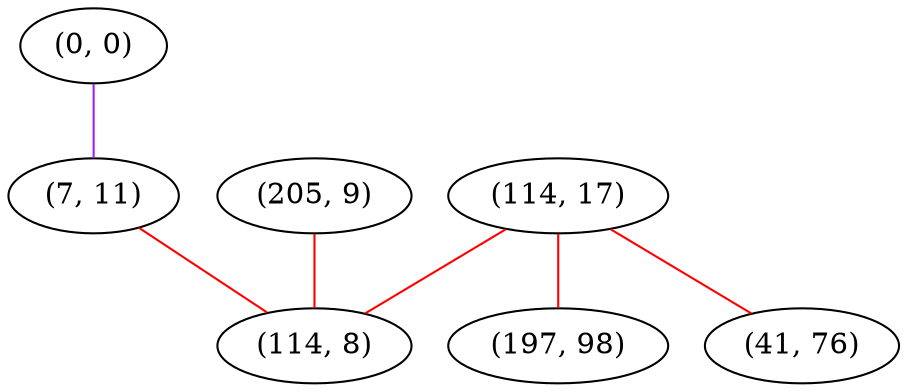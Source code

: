 graph "" {
"(0, 0)";
"(114, 17)";
"(205, 9)";
"(7, 11)";
"(114, 8)";
"(197, 98)";
"(41, 76)";
"(0, 0)" -- "(7, 11)"  [color=purple, key=0, weight=4];
"(114, 17)" -- "(114, 8)"  [color=red, key=0, weight=1];
"(114, 17)" -- "(197, 98)"  [color=red, key=0, weight=1];
"(114, 17)" -- "(41, 76)"  [color=red, key=0, weight=1];
"(205, 9)" -- "(114, 8)"  [color=red, key=0, weight=1];
"(7, 11)" -- "(114, 8)"  [color=red, key=0, weight=1];
}
